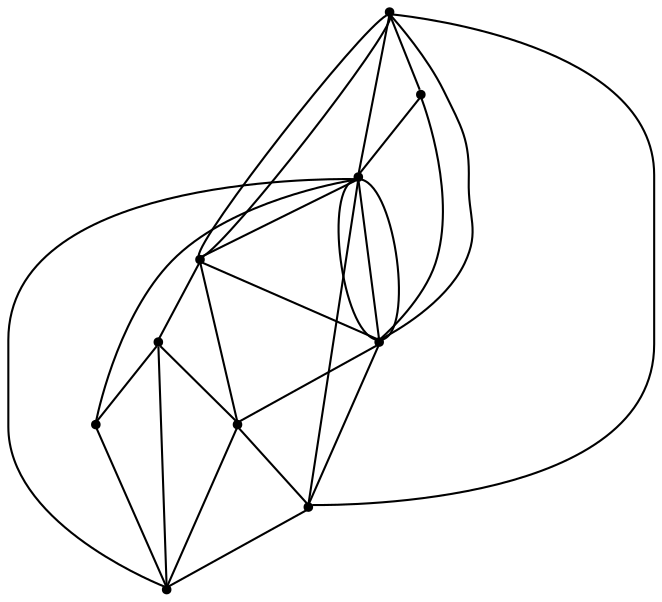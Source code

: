 graph {
  node [shape=point,comment="{\"directed\":false,\"doi\":\"10.1007/978-3-540-70904-6_15\",\"figure\":\"1 (3)\"}"]

  v0 [pos="1601.7667014898254,379.82487996419275"]
  v1 [pos="1558.4430096293604,339.7664896647136"]
  v2 [pos="1481.7975245276161,620.1873016357422"]
  v3 [pos="1360.1623501090116,458.27578226725257"]
  v4 [pos="1360.1623501090116,541.7362721761068"]
  v5 [pos="1278.5179823764533,581.7956161499023"]
  v6 [pos="1240.1932049418604,261.3122812906902"]
  v7 [pos="1520.1202352834302,419.88416035970056"]
  v8 [pos="1321.8386219113372,381.49559020996094"]
  v9 [pos="1358.495398800872,379.82487996419275"]

  v6 -- v2 [id="-44",pos="1240.1932049418604,261.3122812906902 1240.1932049418604,621.8580754597982 1240.1932049418604,621.8580754597982 1240.1932049418604,621.8580754597982 1481.7975245276161,620.1873016357422 1481.7975245276161,620.1873016357422 1481.7975245276161,620.1873016357422"]
  v6 -- v9 [id="-51",pos="1240.1932049418604,261.3122812906902 1358.495398800872,379.82487996419275 1358.495398800872,379.82487996419275 1358.495398800872,379.82487996419275"]
  v7 -- v6 [id="-65",pos="1520.1202352834302,419.88416035970056 1241.86015625,421.5582402547201 1241.86015625,421.5582402547201 1241.86015625,421.5582402547201 1240.1932049418604,261.3122812906902 1240.1932049418604,261.3122812906902 1240.1932049418604,261.3122812906902"]
  v6 -- v7 [id="-75",pos="1240.1932049418604,261.3122812906902 1521.7830850290698,259.64570363362634 1521.7830850290698,259.64570363362634 1521.7830850290698,259.64570363362634 1520.1202352834302,419.88416035970056 1520.1202352834302,419.88416035970056 1520.1202352834302,419.88416035970056"]
  v5 -- v8 [id="-133",pos="1278.5179823764533,581.7956161499023 1321.8386219113372,381.49559020996094 1321.8386219113372,381.49559020996094 1321.8386219113372,381.49559020996094"]
  v5 -- v6 [id="-135",pos="1278.5179823764533,581.7956161499023 1240.1932049418604,261.3122812906902 1240.1932049418604,261.3122812906902 1240.1932049418604,261.3122812906902"]
  v8 -- v6 [id="-143",pos="1321.8386219113372,381.49559020996094 1240.1932049418604,261.3122812906902 1240.1932049418604,261.3122812906902 1240.1932049418604,261.3122812906902"]
  v9 -- v8 [id="-151",pos="1358.495398800872,379.82487996419275 1321.8386219113372,381.49559020996094 1321.8386219113372,381.49559020996094 1321.8386219113372,381.49559020996094"]
  v4 -- v3 [id="-154",pos="1360.1623501090116,541.7362721761068 1360.1623501090116,458.27578226725257 1360.1623501090116,458.27578226725257 1360.1623501090116,458.27578226725257"]
  v3 -- v9 [id="-155",pos="1360.1623501090116,458.27578226725257 1358.495398800872,379.82487996419275 1358.495398800872,379.82487996419275 1358.495398800872,379.82487996419275"]
  v4 -- v5 [id="-165",pos="1360.1623501090116,541.7362721761068 1278.5179823764533,581.7956161499023 1278.5179823764533,581.7956161499023 1278.5179823764533,581.7956161499023"]
  v4 -- v8 [id="-166",pos="1360.1623501090116,541.7362721761068 1321.8386219113372,381.49559020996094 1321.8386219113372,381.49559020996094 1321.8386219113372,381.49559020996094"]
  v3 -- v8 [id="-173",pos="1360.1623501090116,458.27578226725257 1321.8386219113372,381.49559020996094 1321.8386219113372,381.49559020996094 1321.8386219113372,381.49559020996094"]
  v2 -- v7 [id="-181",pos="1481.7975245276161,620.1873016357422 1520.1202352834302,419.88416035970056 1520.1202352834302,419.88416035970056 1520.1202352834302,419.88416035970056"]
  v2 -- v4 [id="-186",pos="1481.7975245276161,620.1873016357422 1360.1623501090116,541.7362721761068 1360.1623501090116,541.7362721761068 1360.1623501090116,541.7362721761068"]
  v2 -- v3 [id="-188",pos="1481.7975245276161,620.1873016357422 1360.1623501090116,458.27578226725257 1360.1623501090116,458.27578226725257 1360.1623501090116,458.27578226725257"]
  v7 -- v6 [id="-190",pos="1520.1202352834302,419.88416035970056 1240.1932049418604,261.3122812906902 1240.1932049418604,261.3122812906902 1240.1932049418604,261.3122812906902"]
  v7 -- v3 [id="-198",pos="1520.1202352834302,419.88416035970056 1360.1623501090116,458.27578226725257 1360.1623501090116,458.27578226725257 1360.1623501090116,458.27578226725257"]
  v7 -- v9 [id="-202",pos="1520.1202352834302,419.88416035970056 1358.495398800872,379.82487996419275 1358.495398800872,379.82487996419275 1358.495398800872,379.82487996419275"]
  v7 -- v1 [id="-204",pos="1520.1202352834302,419.88416035970056 1558.4430096293604,339.7664896647136 1558.4430096293604,339.7664896647136 1558.4430096293604,339.7664896647136"]
  v1 -- v6 [id="-206",pos="1558.4430096293604,339.7664896647136 1240.1932049418604,261.3122812906902 1240.1932049418604,261.3122812906902 1240.1932049418604,261.3122812906902"]
  v0 -- v2 [id="-214",pos="1601.7667014898254,379.82487996419275 1600.101816860465,621.8580754597982 1600.101816860465,621.8580754597982 1600.101816860465,621.8580754597982 1481.7975245276161,620.1873016357422 1481.7975245276161,620.1873016357422 1481.7975245276161,620.1873016357422"]
  v0 -- v6 [id="-215",pos="1601.7667014898254,379.82487996419275 1600.101816860465,261.31221771240234 1600.101816860465,261.31221771240234 1600.101816860465,261.31221771240234 1240.1932049418604,261.3122812906902 1240.1932049418604,261.3122812906902 1240.1932049418604,261.3122812906902"]
  v0 -- v2 [id="-247",pos="1601.7667014898254,379.82487996419275 1481.7975245276161,620.1873016357422 1481.7975245276161,620.1873016357422 1481.7975245276161,620.1873016357422"]
  v0 -- v9 [id="-249",pos="1601.7667014898254,379.82487996419275 1358.495398800872,379.82487996419275 1358.495398800872,379.82487996419275 1358.495398800872,379.82487996419275"]
  v0 -- v1 [id="-269",pos="1601.7667014898254,379.82487996419275 1558.4430096293604,339.7664896647136 1558.4430096293604,339.7664896647136 1558.4430096293604,339.7664896647136"]
  v0 -- v7 [id="-271",pos="1601.7667014898254,379.82487996419275 1520.1202352834302,419.88416035970056 1520.1202352834302,419.88416035970056 1520.1202352834302,419.88416035970056"]
}